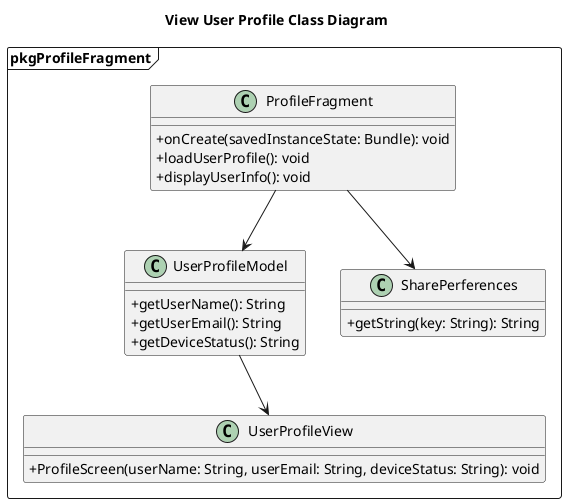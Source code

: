 @startuml ViewUserProfileClassDiagram
Title View User Profile Class Diagram
skinparam classAttributeIconSize 0

' Package for user profile handling
package pkgProfileFragment <<Frame>> {
    class ProfileFragment {
        + onCreate(savedInstanceState: Bundle): void
        + loadUserProfile(): void
        + displayUserInfo(): void
    }

    class UserProfileModel {
        + getUserName(): String
        + getUserEmail(): String
        + getDeviceStatus(): String
    }

    class SharePerferences {
        + getString(key: String): String
    }

    class UserProfileView {
        + ProfileScreen(userName: String, userEmail: String, deviceStatus: String): void
    }
    
    ProfileFragment -down-> SharePerferences
    ProfileFragment -down-> UserProfileModel
    UserProfileModel -down-> UserProfileView
}

@enduml
